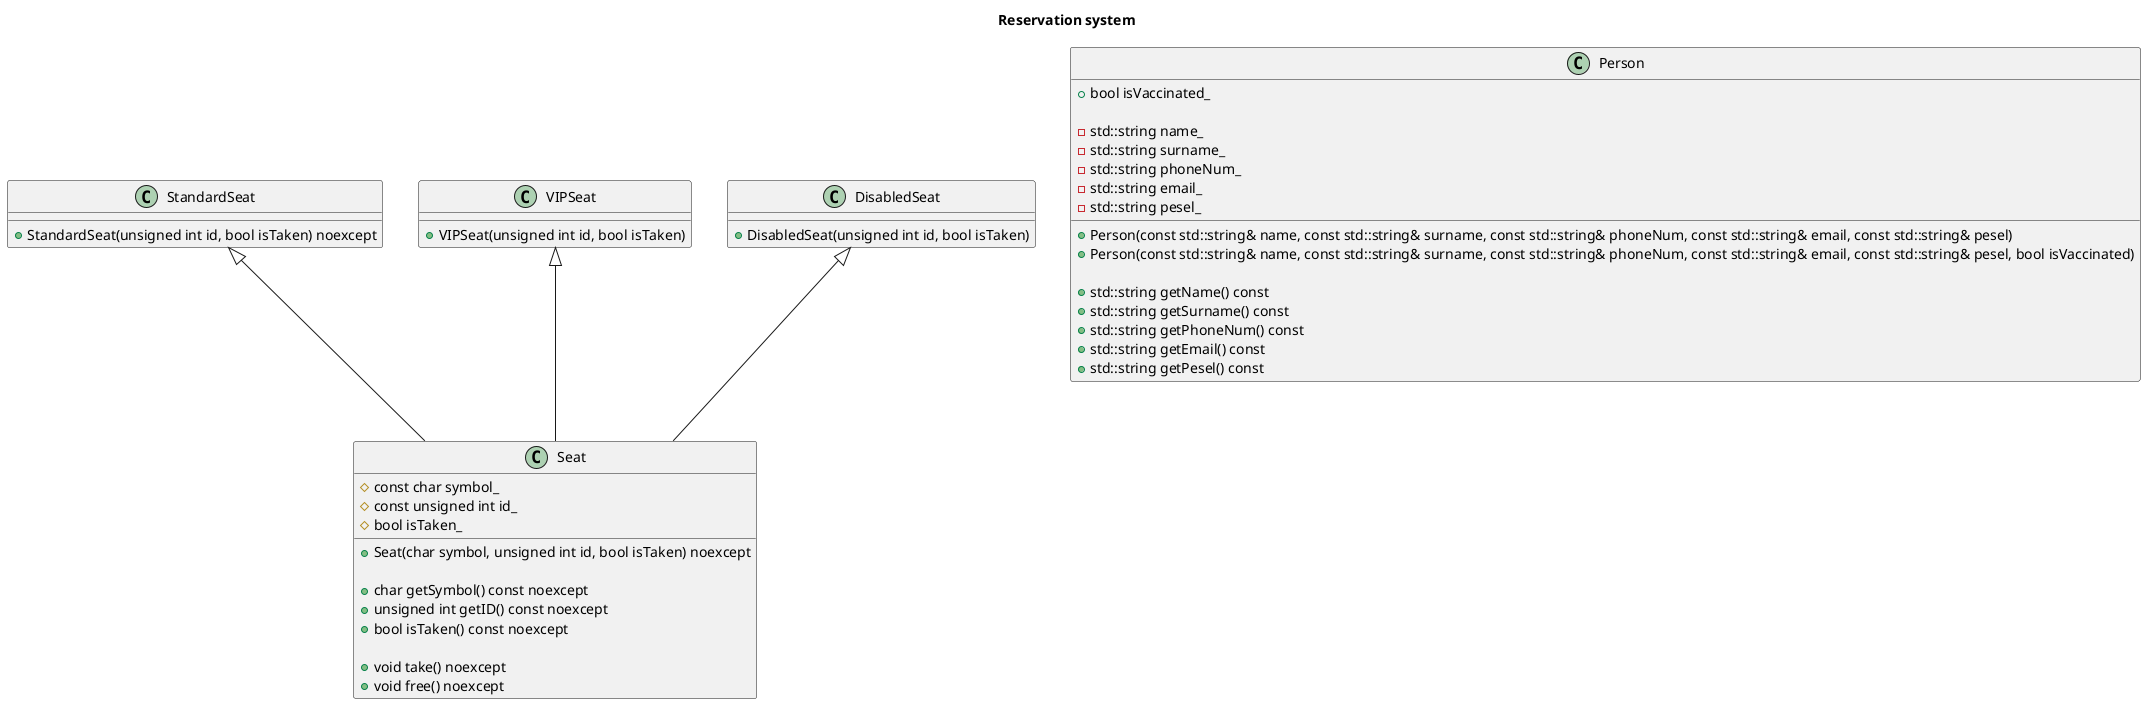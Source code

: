 @startuml Reservation system

title
Reservation system
end title

class Seat {
    +Seat(char symbol, unsigned int id, bool isTaken) noexcept

    +char getSymbol() const noexcept
    +unsigned int getID() const noexcept
    +bool isTaken() const noexcept

    +void take() noexcept
    +void free() noexcept

    #const char symbol_
    #const unsigned int id_
    #bool isTaken_
}

class StandardSeat {
    +StandardSeat(unsigned int id, bool isTaken) noexcept
}

class VIPSeat {
    +VIPSeat(unsigned int id, bool isTaken)
}

class DisabledSeat {
    +DisabledSeat(unsigned int id, bool isTaken)
}

class Person {
    +Person(const std::string& name, const std::string& surname, const std::string& phoneNum, const std::string& email, const std::string& pesel)
    +Person(const std::string& name, const std::string& surname, const std::string& phoneNum, const std::string& email, const std::string& pesel, bool isVaccinated)

    +std::string getName() const
    +std::string getSurname() const
    +std::string getPhoneNum() const
    +std::string getEmail() const
    +std::string getPesel() const

    +bool isVaccinated_

    -std::string name_
    -std::string surname_
    -std::string phoneNum_
    -std::string email_
    -std::string pesel_
}

StandardSeat <|-- Seat
VIPSeat <|-- Seat
DisabledSeat <|-- Seat

@enduml
